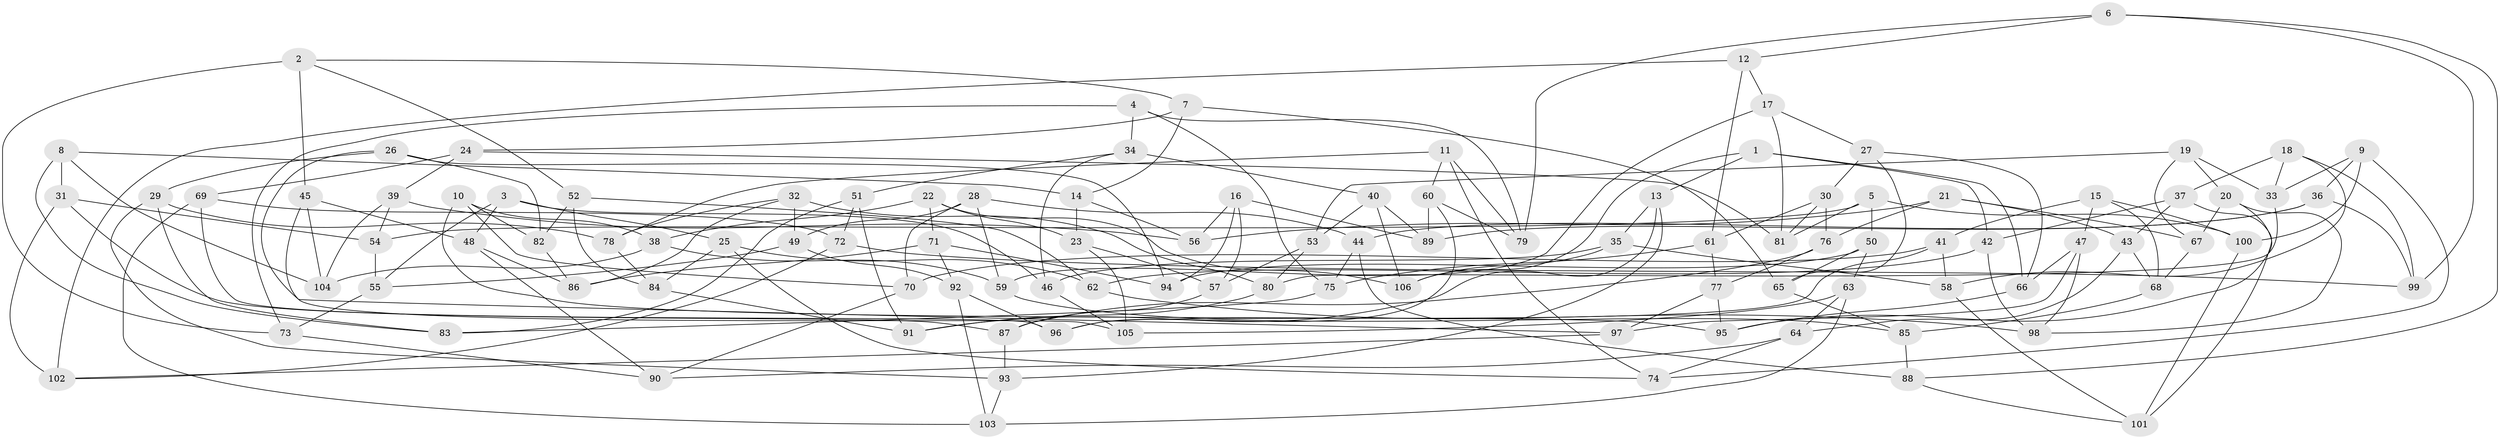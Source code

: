 // coarse degree distribution, {4: 0.5675675675675675, 6: 0.3783783783783784, 5: 0.05405405405405406}
// Generated by graph-tools (version 1.1) at 2025/52/02/27/25 19:52:33]
// undirected, 106 vertices, 212 edges
graph export_dot {
graph [start="1"]
  node [color=gray90,style=filled];
  1;
  2;
  3;
  4;
  5;
  6;
  7;
  8;
  9;
  10;
  11;
  12;
  13;
  14;
  15;
  16;
  17;
  18;
  19;
  20;
  21;
  22;
  23;
  24;
  25;
  26;
  27;
  28;
  29;
  30;
  31;
  32;
  33;
  34;
  35;
  36;
  37;
  38;
  39;
  40;
  41;
  42;
  43;
  44;
  45;
  46;
  47;
  48;
  49;
  50;
  51;
  52;
  53;
  54;
  55;
  56;
  57;
  58;
  59;
  60;
  61;
  62;
  63;
  64;
  65;
  66;
  67;
  68;
  69;
  70;
  71;
  72;
  73;
  74;
  75;
  76;
  77;
  78;
  79;
  80;
  81;
  82;
  83;
  84;
  85;
  86;
  87;
  88;
  89;
  90;
  91;
  92;
  93;
  94;
  95;
  96;
  97;
  98;
  99;
  100;
  101;
  102;
  103;
  104;
  105;
  106;
  1 -- 66;
  1 -- 13;
  1 -- 106;
  1 -- 42;
  2 -- 73;
  2 -- 52;
  2 -- 45;
  2 -- 7;
  3 -- 55;
  3 -- 46;
  3 -- 48;
  3 -- 25;
  4 -- 79;
  4 -- 75;
  4 -- 73;
  4 -- 34;
  5 -- 100;
  5 -- 50;
  5 -- 54;
  5 -- 81;
  6 -- 12;
  6 -- 99;
  6 -- 88;
  6 -- 79;
  7 -- 14;
  7 -- 65;
  7 -- 24;
  8 -- 31;
  8 -- 83;
  8 -- 104;
  8 -- 14;
  9 -- 74;
  9 -- 36;
  9 -- 33;
  9 -- 100;
  10 -- 82;
  10 -- 38;
  10 -- 95;
  10 -- 70;
  11 -- 74;
  11 -- 60;
  11 -- 79;
  11 -- 78;
  12 -- 17;
  12 -- 61;
  12 -- 102;
  13 -- 91;
  13 -- 93;
  13 -- 35;
  14 -- 56;
  14 -- 23;
  15 -- 68;
  15 -- 47;
  15 -- 41;
  15 -- 100;
  16 -- 56;
  16 -- 94;
  16 -- 89;
  16 -- 57;
  17 -- 27;
  17 -- 59;
  17 -- 81;
  18 -- 99;
  18 -- 33;
  18 -- 37;
  18 -- 58;
  19 -- 33;
  19 -- 67;
  19 -- 53;
  19 -- 20;
  20 -- 95;
  20 -- 67;
  20 -- 98;
  21 -- 43;
  21 -- 76;
  21 -- 56;
  21 -- 67;
  22 -- 38;
  22 -- 23;
  22 -- 106;
  22 -- 71;
  23 -- 105;
  23 -- 57;
  24 -- 39;
  24 -- 81;
  24 -- 69;
  25 -- 62;
  25 -- 74;
  25 -- 84;
  26 -- 97;
  26 -- 29;
  26 -- 82;
  26 -- 94;
  27 -- 66;
  27 -- 65;
  27 -- 30;
  28 -- 49;
  28 -- 70;
  28 -- 59;
  28 -- 44;
  29 -- 78;
  29 -- 93;
  29 -- 83;
  30 -- 81;
  30 -- 61;
  30 -- 76;
  31 -- 102;
  31 -- 87;
  31 -- 54;
  32 -- 78;
  32 -- 49;
  32 -- 86;
  32 -- 80;
  33 -- 80;
  34 -- 51;
  34 -- 46;
  34 -- 40;
  35 -- 106;
  35 -- 58;
  35 -- 46;
  36 -- 44;
  36 -- 89;
  36 -- 99;
  37 -- 42;
  37 -- 43;
  37 -- 101;
  38 -- 59;
  38 -- 104;
  39 -- 54;
  39 -- 56;
  39 -- 104;
  40 -- 106;
  40 -- 89;
  40 -- 53;
  41 -- 58;
  41 -- 70;
  41 -- 96;
  42 -- 98;
  42 -- 62;
  43 -- 64;
  43 -- 68;
  44 -- 88;
  44 -- 75;
  45 -- 48;
  45 -- 104;
  45 -- 105;
  46 -- 105;
  47 -- 66;
  47 -- 98;
  47 -- 97;
  48 -- 90;
  48 -- 86;
  49 -- 55;
  49 -- 92;
  50 -- 63;
  50 -- 94;
  50 -- 65;
  51 -- 91;
  51 -- 83;
  51 -- 72;
  52 -- 62;
  52 -- 84;
  52 -- 82;
  53 -- 80;
  53 -- 57;
  54 -- 55;
  55 -- 73;
  57 -- 87;
  58 -- 101;
  59 -- 85;
  60 -- 96;
  60 -- 79;
  60 -- 89;
  61 -- 75;
  61 -- 77;
  62 -- 98;
  63 -- 105;
  63 -- 64;
  63 -- 103;
  64 -- 90;
  64 -- 74;
  65 -- 85;
  66 -- 95;
  67 -- 68;
  68 -- 85;
  69 -- 72;
  69 -- 103;
  69 -- 96;
  70 -- 90;
  71 -- 94;
  71 -- 92;
  71 -- 86;
  72 -- 102;
  72 -- 99;
  73 -- 90;
  75 -- 83;
  76 -- 77;
  76 -- 87;
  77 -- 97;
  77 -- 95;
  78 -- 84;
  80 -- 91;
  82 -- 86;
  84 -- 91;
  85 -- 88;
  87 -- 93;
  88 -- 101;
  92 -- 96;
  92 -- 103;
  93 -- 103;
  97 -- 102;
  100 -- 101;
}
